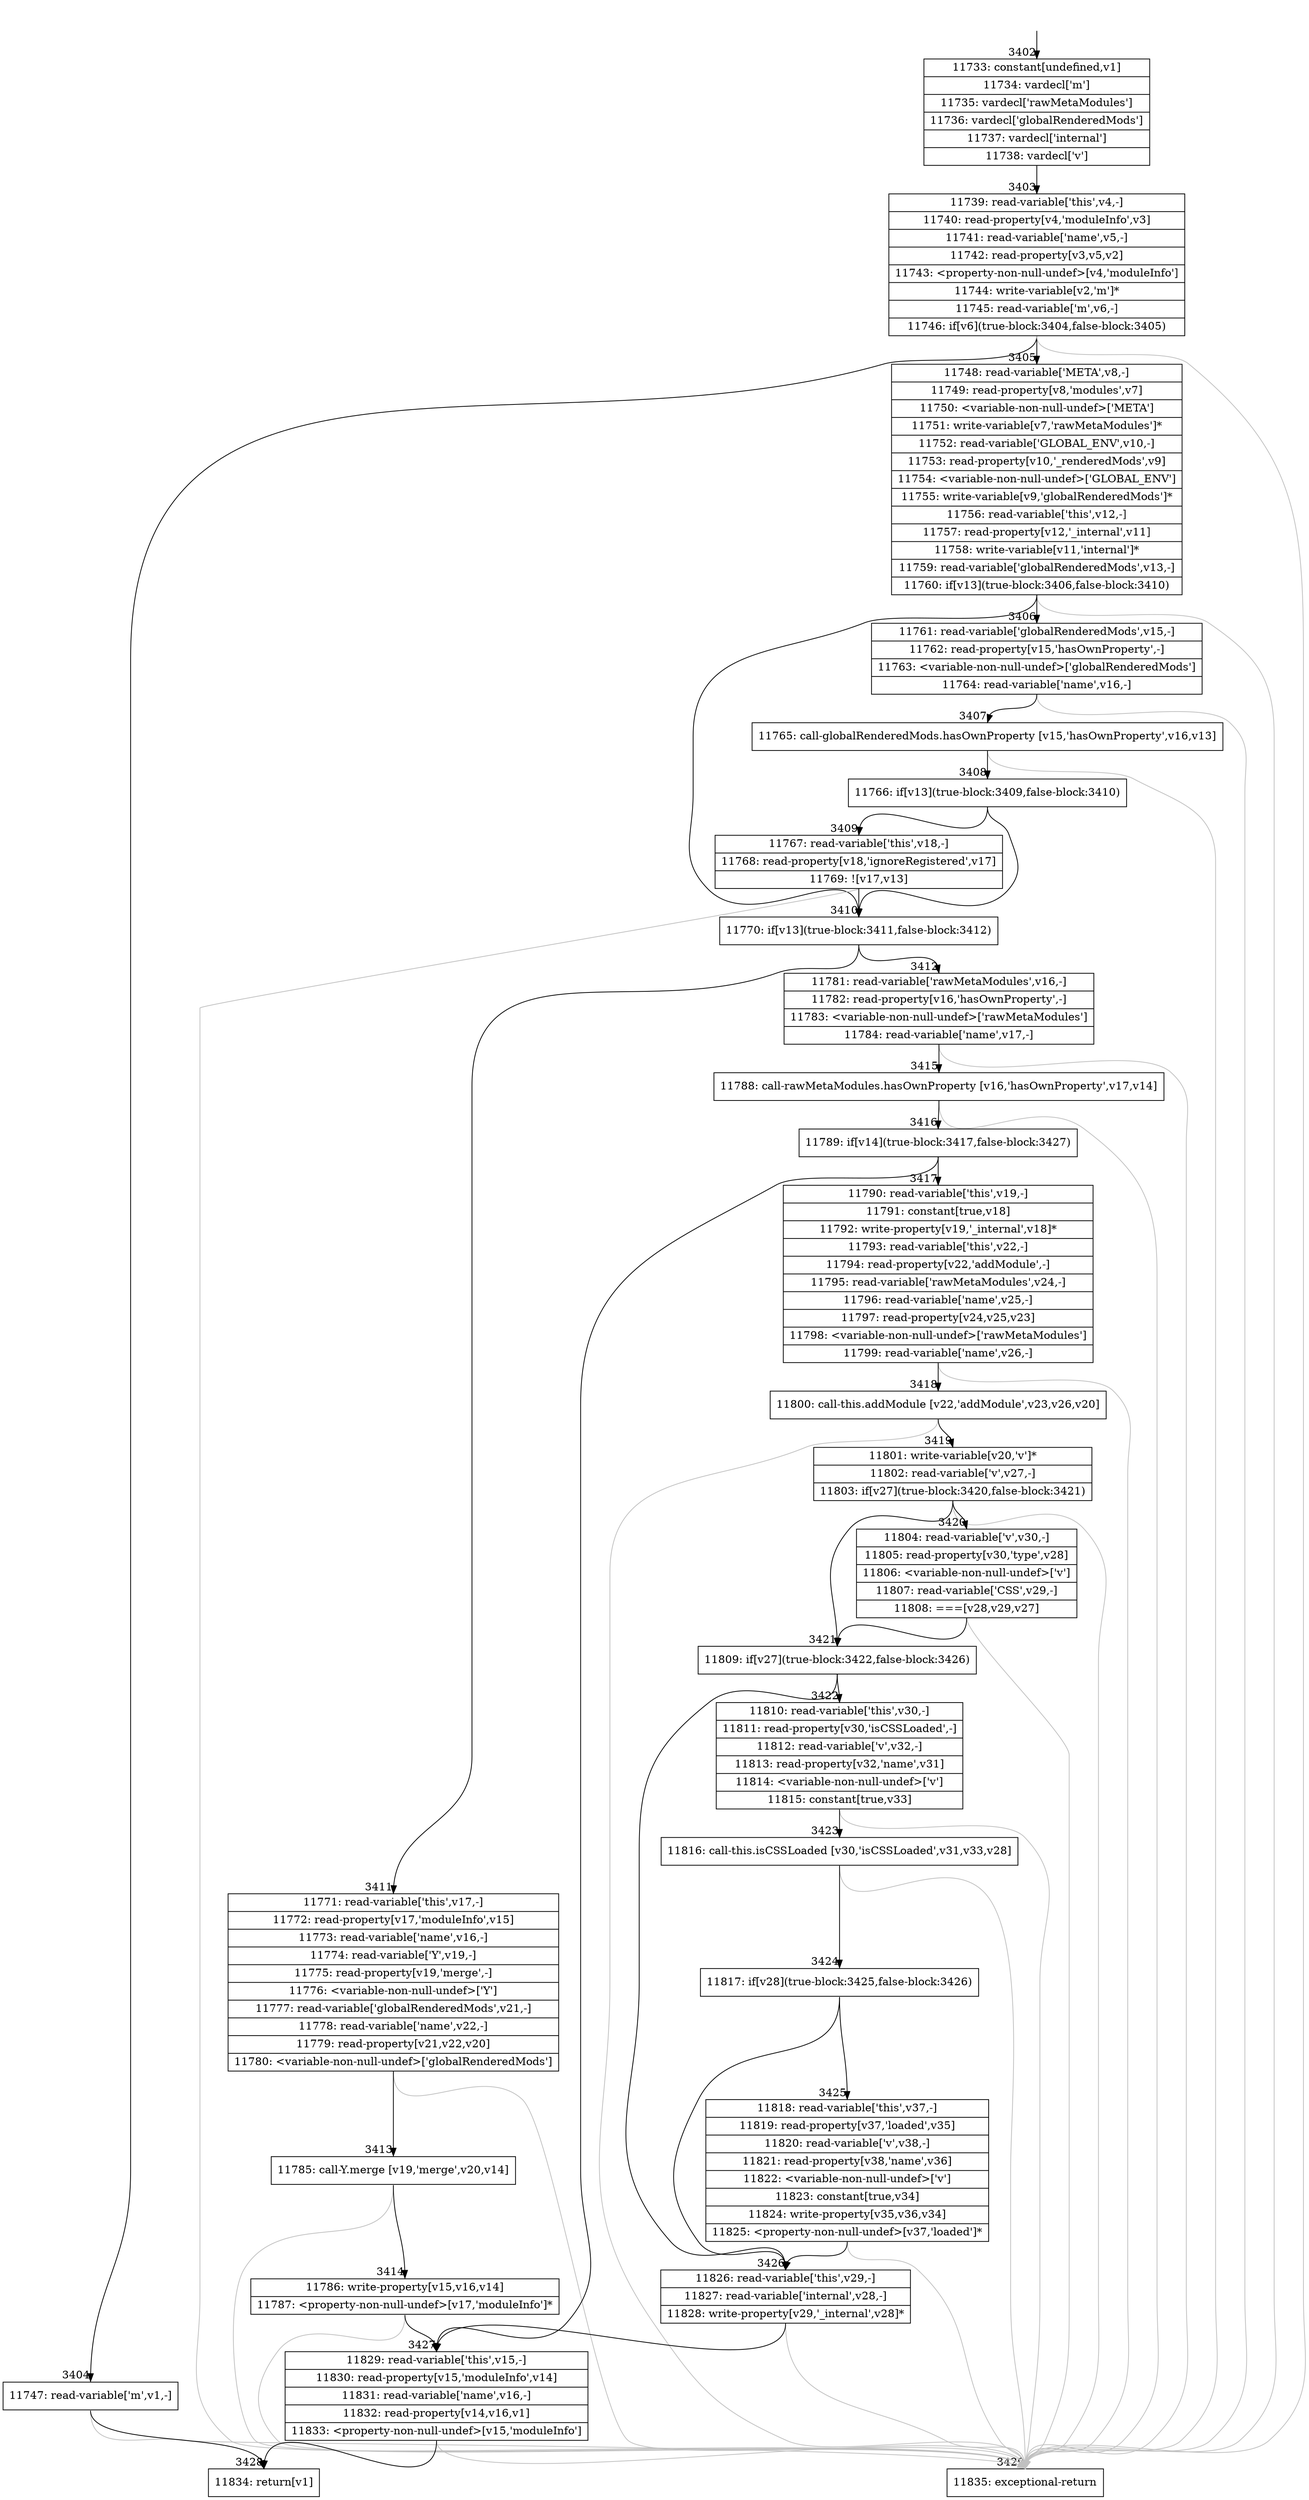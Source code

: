 digraph {
rankdir="TD"
BB_entry181[shape=none,label=""];
BB_entry181 -> BB3402 [tailport=s, headport=n, headlabel="    3402"]
BB3402 [shape=record label="{11733: constant[undefined,v1]|11734: vardecl['m']|11735: vardecl['rawMetaModules']|11736: vardecl['globalRenderedMods']|11737: vardecl['internal']|11738: vardecl['v']}" ] 
BB3402 -> BB3403 [tailport=s, headport=n, headlabel="      3403"]
BB3403 [shape=record label="{11739: read-variable['this',v4,-]|11740: read-property[v4,'moduleInfo',v3]|11741: read-variable['name',v5,-]|11742: read-property[v3,v5,v2]|11743: \<property-non-null-undef\>[v4,'moduleInfo']|11744: write-variable[v2,'m']*|11745: read-variable['m',v6,-]|11746: if[v6](true-block:3404,false-block:3405)}" ] 
BB3403 -> BB3404 [tailport=s, headport=n, headlabel="      3404"]
BB3403 -> BB3405 [tailport=s, headport=n, headlabel="      3405"]
BB3403 -> BB3429 [tailport=s, headport=n, color=gray, headlabel="      3429"]
BB3404 [shape=record label="{11747: read-variable['m',v1,-]}" ] 
BB3404 -> BB3428 [tailport=s, headport=n, headlabel="      3428"]
BB3404 -> BB3429 [tailport=s, headport=n, color=gray]
BB3405 [shape=record label="{11748: read-variable['META',v8,-]|11749: read-property[v8,'modules',v7]|11750: \<variable-non-null-undef\>['META']|11751: write-variable[v7,'rawMetaModules']*|11752: read-variable['GLOBAL_ENV',v10,-]|11753: read-property[v10,'_renderedMods',v9]|11754: \<variable-non-null-undef\>['GLOBAL_ENV']|11755: write-variable[v9,'globalRenderedMods']*|11756: read-variable['this',v12,-]|11757: read-property[v12,'_internal',v11]|11758: write-variable[v11,'internal']*|11759: read-variable['globalRenderedMods',v13,-]|11760: if[v13](true-block:3406,false-block:3410)}" ] 
BB3405 -> BB3410 [tailport=s, headport=n, headlabel="      3410"]
BB3405 -> BB3406 [tailport=s, headport=n, headlabel="      3406"]
BB3405 -> BB3429 [tailport=s, headport=n, color=gray]
BB3406 [shape=record label="{11761: read-variable['globalRenderedMods',v15,-]|11762: read-property[v15,'hasOwnProperty',-]|11763: \<variable-non-null-undef\>['globalRenderedMods']|11764: read-variable['name',v16,-]}" ] 
BB3406 -> BB3407 [tailport=s, headport=n, headlabel="      3407"]
BB3406 -> BB3429 [tailport=s, headport=n, color=gray]
BB3407 [shape=record label="{11765: call-globalRenderedMods.hasOwnProperty [v15,'hasOwnProperty',v16,v13]}" ] 
BB3407 -> BB3408 [tailport=s, headport=n, headlabel="      3408"]
BB3407 -> BB3429 [tailport=s, headport=n, color=gray]
BB3408 [shape=record label="{11766: if[v13](true-block:3409,false-block:3410)}" ] 
BB3408 -> BB3410 [tailport=s, headport=n]
BB3408 -> BB3409 [tailport=s, headport=n, headlabel="      3409"]
BB3409 [shape=record label="{11767: read-variable['this',v18,-]|11768: read-property[v18,'ignoreRegistered',v17]|11769: ![v17,v13]}" ] 
BB3409 -> BB3410 [tailport=s, headport=n]
BB3409 -> BB3429 [tailport=s, headport=n, color=gray]
BB3410 [shape=record label="{11770: if[v13](true-block:3411,false-block:3412)}" ] 
BB3410 -> BB3411 [tailport=s, headport=n, headlabel="      3411"]
BB3410 -> BB3412 [tailport=s, headport=n, headlabel="      3412"]
BB3411 [shape=record label="{11771: read-variable['this',v17,-]|11772: read-property[v17,'moduleInfo',v15]|11773: read-variable['name',v16,-]|11774: read-variable['Y',v19,-]|11775: read-property[v19,'merge',-]|11776: \<variable-non-null-undef\>['Y']|11777: read-variable['globalRenderedMods',v21,-]|11778: read-variable['name',v22,-]|11779: read-property[v21,v22,v20]|11780: \<variable-non-null-undef\>['globalRenderedMods']}" ] 
BB3411 -> BB3413 [tailport=s, headport=n, headlabel="      3413"]
BB3411 -> BB3429 [tailport=s, headport=n, color=gray]
BB3412 [shape=record label="{11781: read-variable['rawMetaModules',v16,-]|11782: read-property[v16,'hasOwnProperty',-]|11783: \<variable-non-null-undef\>['rawMetaModules']|11784: read-variable['name',v17,-]}" ] 
BB3412 -> BB3415 [tailport=s, headport=n, headlabel="      3415"]
BB3412 -> BB3429 [tailport=s, headport=n, color=gray]
BB3413 [shape=record label="{11785: call-Y.merge [v19,'merge',v20,v14]}" ] 
BB3413 -> BB3414 [tailport=s, headport=n, headlabel="      3414"]
BB3413 -> BB3429 [tailport=s, headport=n, color=gray]
BB3414 [shape=record label="{11786: write-property[v15,v16,v14]|11787: \<property-non-null-undef\>[v17,'moduleInfo']*}" ] 
BB3414 -> BB3427 [tailport=s, headport=n, headlabel="      3427"]
BB3414 -> BB3429 [tailport=s, headport=n, color=gray]
BB3415 [shape=record label="{11788: call-rawMetaModules.hasOwnProperty [v16,'hasOwnProperty',v17,v14]}" ] 
BB3415 -> BB3416 [tailport=s, headport=n, headlabel="      3416"]
BB3415 -> BB3429 [tailport=s, headport=n, color=gray]
BB3416 [shape=record label="{11789: if[v14](true-block:3417,false-block:3427)}" ] 
BB3416 -> BB3417 [tailport=s, headport=n, headlabel="      3417"]
BB3416 -> BB3427 [tailport=s, headport=n]
BB3417 [shape=record label="{11790: read-variable['this',v19,-]|11791: constant[true,v18]|11792: write-property[v19,'_internal',v18]*|11793: read-variable['this',v22,-]|11794: read-property[v22,'addModule',-]|11795: read-variable['rawMetaModules',v24,-]|11796: read-variable['name',v25,-]|11797: read-property[v24,v25,v23]|11798: \<variable-non-null-undef\>['rawMetaModules']|11799: read-variable['name',v26,-]}" ] 
BB3417 -> BB3418 [tailport=s, headport=n, headlabel="      3418"]
BB3417 -> BB3429 [tailport=s, headport=n, color=gray]
BB3418 [shape=record label="{11800: call-this.addModule [v22,'addModule',v23,v26,v20]}" ] 
BB3418 -> BB3419 [tailport=s, headport=n, headlabel="      3419"]
BB3418 -> BB3429 [tailport=s, headport=n, color=gray]
BB3419 [shape=record label="{11801: write-variable[v20,'v']*|11802: read-variable['v',v27,-]|11803: if[v27](true-block:3420,false-block:3421)}" ] 
BB3419 -> BB3421 [tailport=s, headport=n, headlabel="      3421"]
BB3419 -> BB3420 [tailport=s, headport=n, headlabel="      3420"]
BB3419 -> BB3429 [tailport=s, headport=n, color=gray]
BB3420 [shape=record label="{11804: read-variable['v',v30,-]|11805: read-property[v30,'type',v28]|11806: \<variable-non-null-undef\>['v']|11807: read-variable['CSS',v29,-]|11808: ===[v28,v29,v27]}" ] 
BB3420 -> BB3421 [tailport=s, headport=n]
BB3420 -> BB3429 [tailport=s, headport=n, color=gray]
BB3421 [shape=record label="{11809: if[v27](true-block:3422,false-block:3426)}" ] 
BB3421 -> BB3422 [tailport=s, headport=n, headlabel="      3422"]
BB3421 -> BB3426 [tailport=s, headport=n, headlabel="      3426"]
BB3422 [shape=record label="{11810: read-variable['this',v30,-]|11811: read-property[v30,'isCSSLoaded',-]|11812: read-variable['v',v32,-]|11813: read-property[v32,'name',v31]|11814: \<variable-non-null-undef\>['v']|11815: constant[true,v33]}" ] 
BB3422 -> BB3423 [tailport=s, headport=n, headlabel="      3423"]
BB3422 -> BB3429 [tailport=s, headport=n, color=gray]
BB3423 [shape=record label="{11816: call-this.isCSSLoaded [v30,'isCSSLoaded',v31,v33,v28]}" ] 
BB3423 -> BB3424 [tailport=s, headport=n, headlabel="      3424"]
BB3423 -> BB3429 [tailport=s, headport=n, color=gray]
BB3424 [shape=record label="{11817: if[v28](true-block:3425,false-block:3426)}" ] 
BB3424 -> BB3425 [tailport=s, headport=n, headlabel="      3425"]
BB3424 -> BB3426 [tailport=s, headport=n]
BB3425 [shape=record label="{11818: read-variable['this',v37,-]|11819: read-property[v37,'loaded',v35]|11820: read-variable['v',v38,-]|11821: read-property[v38,'name',v36]|11822: \<variable-non-null-undef\>['v']|11823: constant[true,v34]|11824: write-property[v35,v36,v34]|11825: \<property-non-null-undef\>[v37,'loaded']*}" ] 
BB3425 -> BB3426 [tailport=s, headport=n]
BB3425 -> BB3429 [tailport=s, headport=n, color=gray]
BB3426 [shape=record label="{11826: read-variable['this',v29,-]|11827: read-variable['internal',v28,-]|11828: write-property[v29,'_internal',v28]*}" ] 
BB3426 -> BB3427 [tailport=s, headport=n]
BB3426 -> BB3429 [tailport=s, headport=n, color=gray]
BB3427 [shape=record label="{11829: read-variable['this',v15,-]|11830: read-property[v15,'moduleInfo',v14]|11831: read-variable['name',v16,-]|11832: read-property[v14,v16,v1]|11833: \<property-non-null-undef\>[v15,'moduleInfo']}" ] 
BB3427 -> BB3428 [tailport=s, headport=n]
BB3427 -> BB3429 [tailport=s, headport=n, color=gray]
BB3428 [shape=record label="{11834: return[v1]}" ] 
BB3429 [shape=record label="{11835: exceptional-return}" ] 
//#$~ 6220
}

